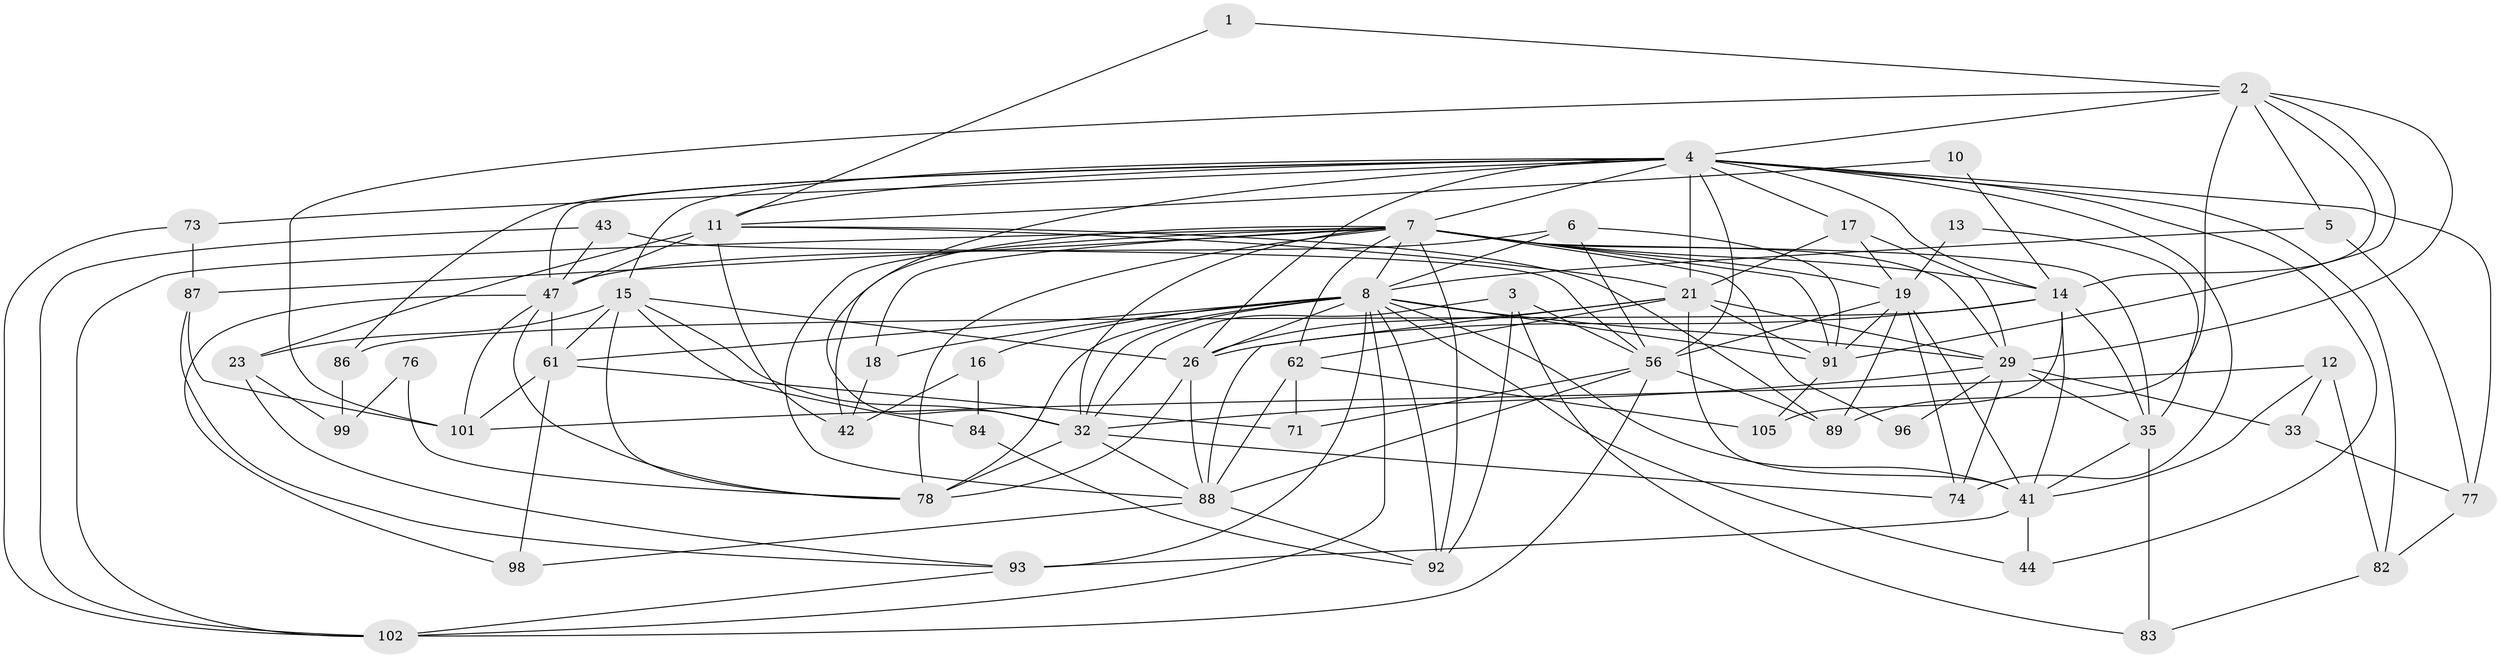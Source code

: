 // original degree distribution, {2: 0.12727272727272726, 5: 0.15454545454545454, 6: 0.09090909090909091, 3: 0.2727272727272727, 4: 0.2909090909090909, 7: 0.06363636363636363}
// Generated by graph-tools (version 1.1) at 2025/15/03/09/25 04:15:03]
// undirected, 55 vertices, 153 edges
graph export_dot {
graph [start="1"]
  node [color=gray90,style=filled];
  1;
  2 [super="+31+9"];
  3 [super="+85"];
  4 [super="+53+25+34"];
  5 [super="+27"];
  6 [super="+22"];
  7 [super="+24+38"];
  8 [super="+39+49+45"];
  10;
  11 [super="+37"];
  12;
  13;
  14 [super="+64+110+48"];
  15 [super="+46"];
  16;
  17 [super="+20"];
  18;
  19 [super="+54"];
  21 [super="+51+28"];
  23;
  26;
  29 [super="+59+30+57"];
  32 [super="+68"];
  33;
  35 [super="+66"];
  41 [super="+58"];
  42;
  43 [super="+103"];
  44 [super="+80"];
  47 [super="+75"];
  56 [super="+79"];
  61 [super="+94"];
  62 [super="+104+100"];
  71;
  73;
  74 [super="+90"];
  76;
  77;
  78 [super="+97"];
  82;
  83;
  84;
  86;
  87;
  88 [super="+95+109"];
  89;
  91;
  92;
  93 [super="+107"];
  96;
  98;
  99;
  101;
  102;
  105;
  1 -- 2;
  1 -- 11;
  2 -- 101;
  2 -- 14;
  2 -- 89;
  2 -- 91;
  2 -- 5;
  2 -- 29;
  2 -- 4;
  3 -- 92;
  3 -- 83;
  3 -- 56;
  3 -- 32;
  4 -- 47;
  4 -- 73;
  4 -- 74;
  4 -- 11 [weight=2];
  4 -- 77;
  4 -- 15;
  4 -- 17;
  4 -- 56;
  4 -- 82;
  4 -- 21 [weight=3];
  4 -- 86;
  4 -- 26;
  4 -- 14;
  4 -- 7;
  4 -- 44;
  4 -- 32;
  5 -- 77;
  5 -- 8;
  6 -- 47;
  6 -- 56;
  6 -- 91;
  6 -- 8;
  7 -- 19;
  7 -- 62;
  7 -- 8;
  7 -- 14;
  7 -- 78;
  7 -- 18;
  7 -- 87 [weight=2];
  7 -- 91;
  7 -- 92;
  7 -- 29 [weight=3];
  7 -- 96;
  7 -- 102;
  7 -- 42;
  7 -- 88;
  7 -- 35;
  7 -- 32;
  8 -- 102;
  8 -- 16;
  8 -- 18 [weight=2];
  8 -- 41;
  8 -- 44;
  8 -- 78;
  8 -- 61;
  8 -- 93 [weight=2];
  8 -- 32;
  8 -- 91;
  8 -- 26;
  8 -- 92;
  8 -- 29;
  10 -- 14;
  10 -- 11;
  11 -- 23;
  11 -- 47;
  11 -- 21;
  11 -- 42;
  11 -- 89;
  12 -- 101;
  12 -- 33;
  12 -- 82;
  12 -- 41;
  13 -- 19;
  13 -- 35;
  14 -- 86;
  14 -- 26;
  14 -- 105;
  14 -- 41;
  14 -- 35;
  15 -- 23;
  15 -- 32 [weight=2];
  15 -- 84;
  15 -- 26;
  15 -- 61;
  15 -- 78;
  16 -- 42;
  16 -- 84;
  17 -- 29;
  17 -- 19;
  17 -- 21;
  18 -- 42;
  19 -- 91;
  19 -- 89;
  19 -- 41;
  19 -- 56;
  19 -- 74;
  21 -- 26;
  21 -- 41;
  21 -- 91;
  21 -- 62;
  21 -- 29;
  21 -- 88;
  23 -- 93;
  23 -- 99;
  26 -- 78;
  26 -- 88;
  29 -- 32;
  29 -- 96;
  29 -- 33;
  29 -- 35 [weight=2];
  29 -- 74;
  32 -- 88;
  32 -- 74;
  32 -- 78;
  33 -- 77;
  35 -- 41;
  35 -- 83;
  41 -- 44;
  41 -- 93;
  43 -- 47;
  43 -- 56;
  43 -- 102;
  47 -- 101;
  47 -- 61;
  47 -- 98;
  47 -- 78;
  56 -- 102;
  56 -- 71;
  56 -- 89;
  56 -- 88 [weight=2];
  61 -- 98;
  61 -- 101;
  61 -- 71;
  62 -- 105;
  62 -- 88;
  62 -- 71;
  73 -- 102;
  73 -- 87;
  76 -- 99;
  76 -- 78;
  77 -- 82;
  82 -- 83;
  84 -- 92;
  86 -- 99;
  87 -- 101;
  87 -- 93;
  88 -- 98;
  88 -- 92;
  91 -- 105;
  93 -- 102;
}

